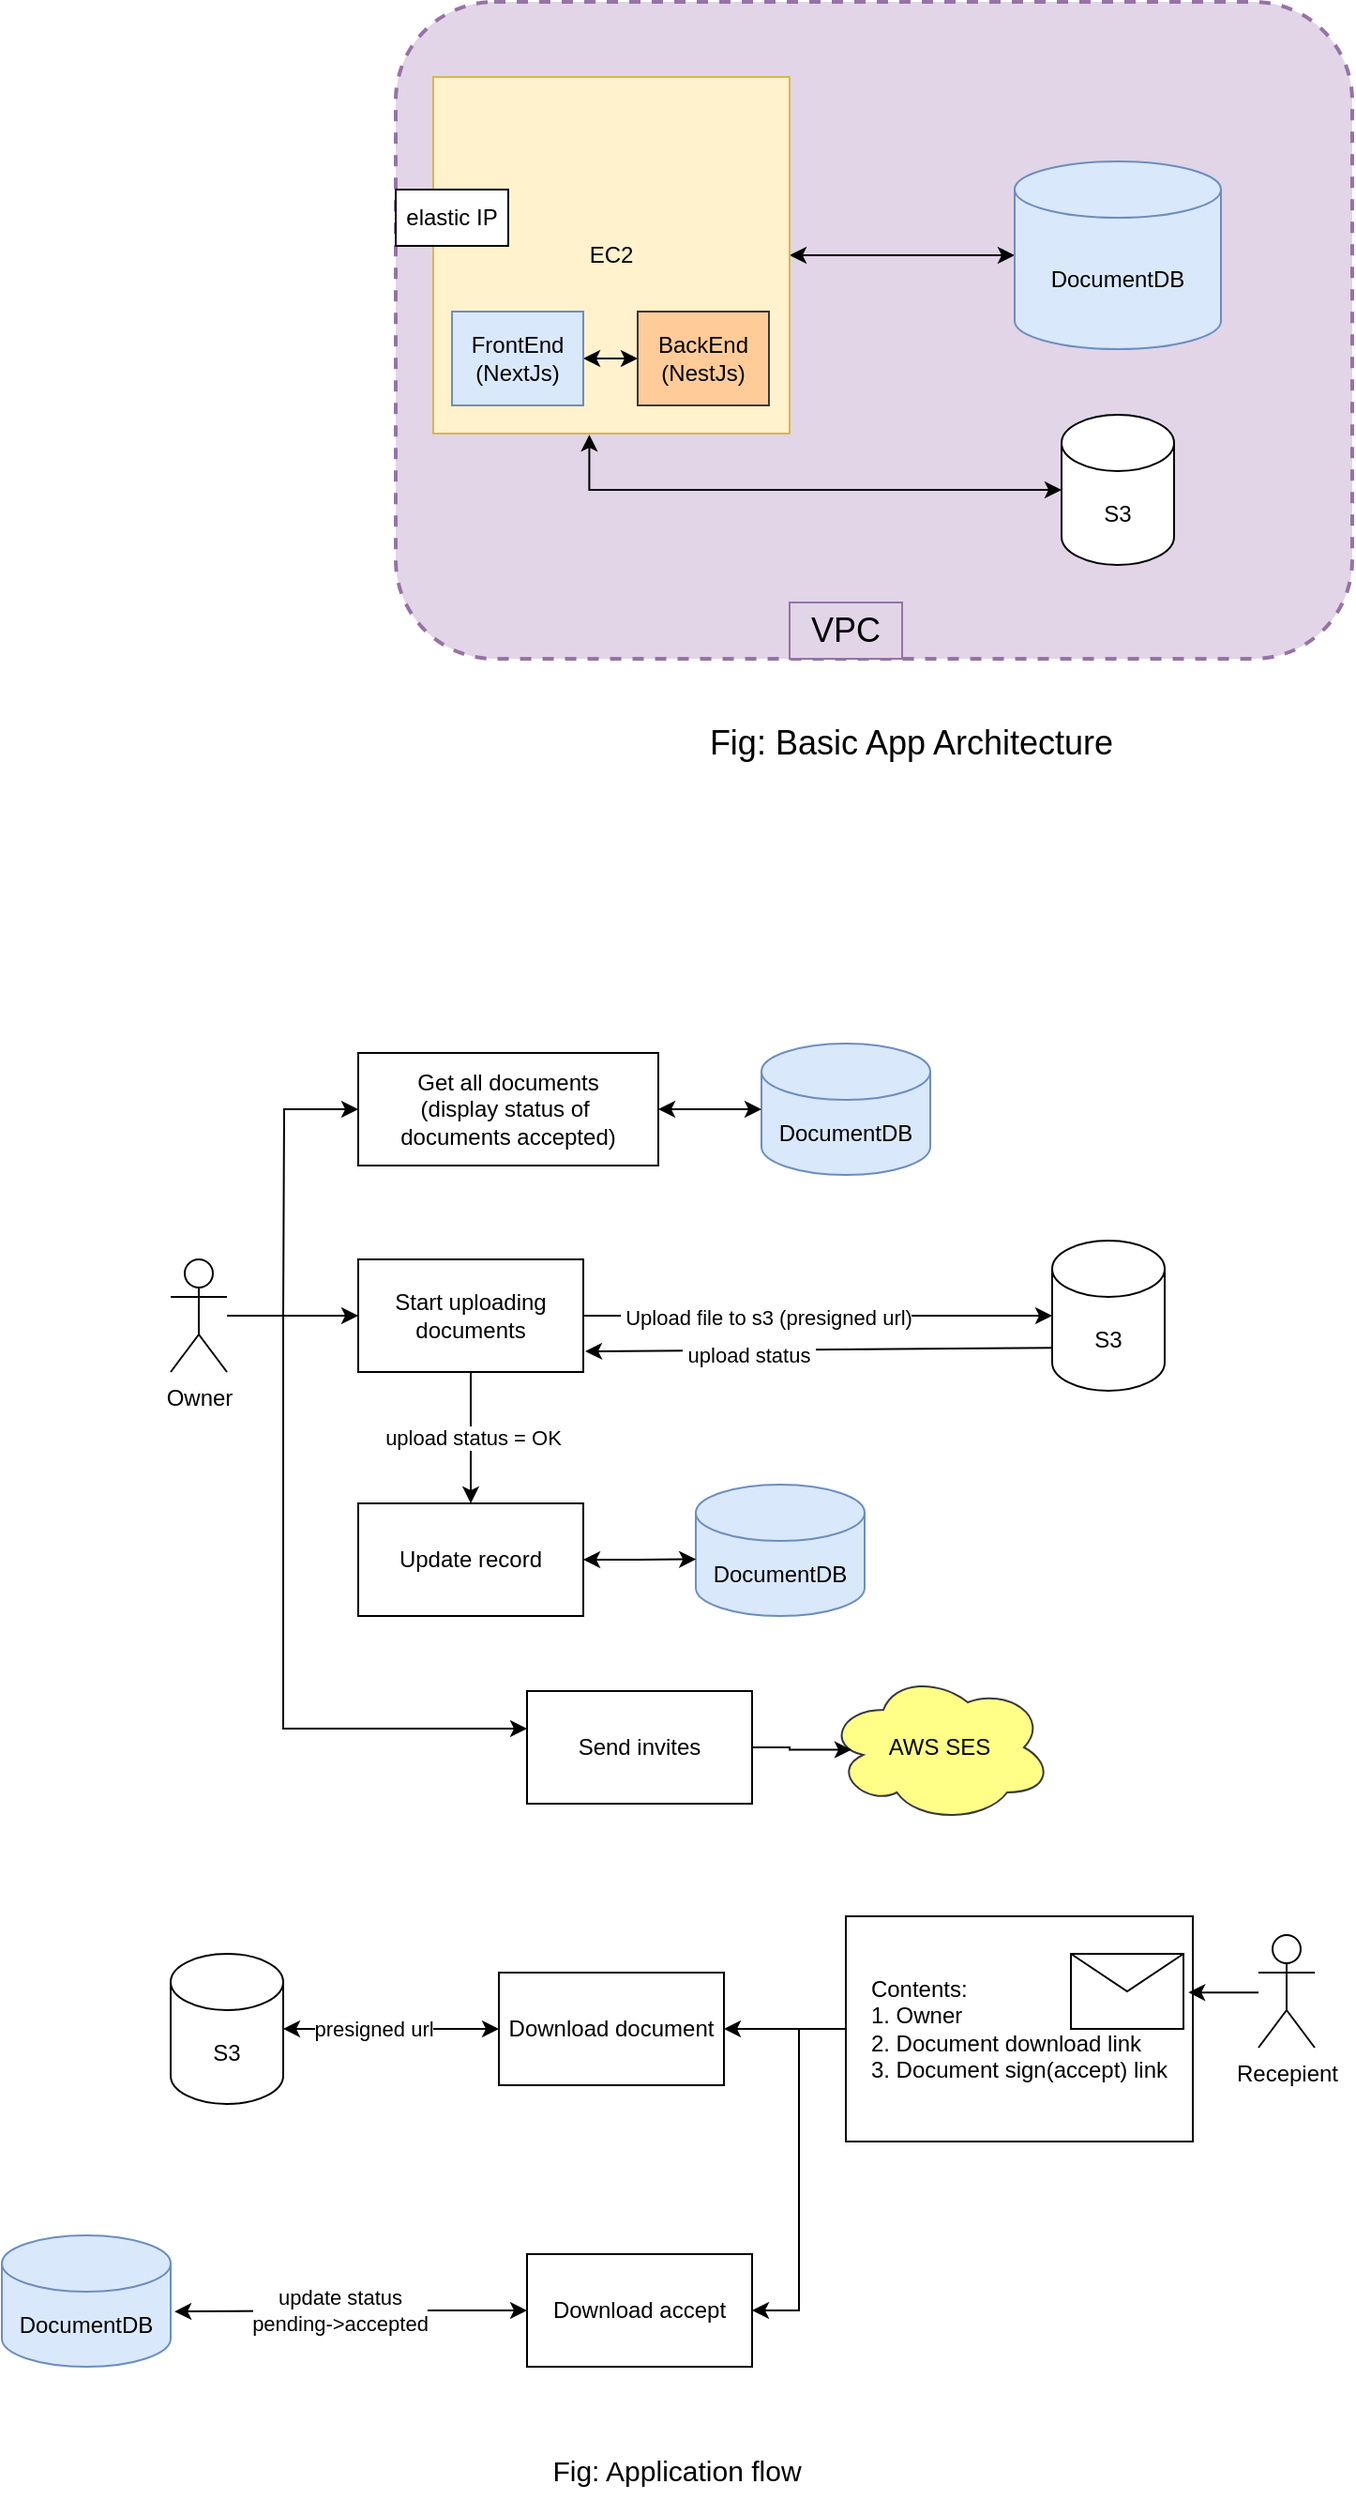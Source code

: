 <mxfile version="22.1.22" type="embed">
  <diagram id="-UDUpiiJdlt7e6rwThkJ" name="Page-1">
    <mxGraphModel dx="1064" dy="770" grid="1" gridSize="10" guides="1" tooltips="1" connect="1" arrows="1" fold="1" page="1" pageScale="1" pageWidth="850" pageHeight="1100" math="0" shadow="0">
      <root>
        <mxCell id="0" />
        <mxCell id="1" parent="0" />
        <mxCell id="2" value="" style="rounded=1;whiteSpace=wrap;html=1;dashed=1;strokeWidth=2;fillColor=#e1d5e7;strokeColor=#9673a6;" parent="1" vertex="1">
          <mxGeometry x="230" y="100" width="510" height="350" as="geometry" />
        </mxCell>
        <mxCell id="3" value="&lt;font style=&quot;font-size: 18px;&quot;&gt;VPC&lt;/font&gt;" style="text;html=1;strokeColor=#9673a6;fillColor=#e1d5e7;align=center;verticalAlign=middle;whiteSpace=wrap;rounded=0;" vertex="1" parent="1">
          <mxGeometry x="440" y="420" width="60" height="30" as="geometry" />
        </mxCell>
        <mxCell id="9" style="edgeStyle=orthogonalEdgeStyle;rounded=0;orthogonalLoop=1;jettySize=auto;html=1;startArrow=classic;startFill=1;" edge="1" parent="1" source="5" target="6">
          <mxGeometry relative="1" as="geometry" />
        </mxCell>
        <mxCell id="5" value="EC2" style="whiteSpace=wrap;html=1;aspect=fixed;fillColor=#fff2cc;strokeColor=#d6b656;" vertex="1" parent="1">
          <mxGeometry x="250" y="140" width="190" height="190" as="geometry" />
        </mxCell>
        <mxCell id="6" value="DocumentDB" style="shape=cylinder3;whiteSpace=wrap;html=1;boundedLbl=1;backgroundOutline=1;size=15;fillColor=#dae8fc;strokeColor=#6c8ebf;" vertex="1" parent="1">
          <mxGeometry x="560" y="185" width="110" height="100" as="geometry" />
        </mxCell>
        <mxCell id="16" style="edgeStyle=orthogonalEdgeStyle;rounded=0;orthogonalLoop=1;jettySize=auto;html=1;entryX=0;entryY=0.5;entryDx=0;entryDy=0;startArrow=classic;startFill=1;" edge="1" parent="1" source="7" target="8">
          <mxGeometry relative="1" as="geometry" />
        </mxCell>
        <mxCell id="7" value="FrontEnd&lt;br&gt;(NextJs)" style="rounded=0;whiteSpace=wrap;html=1;fillColor=#dae8fc;strokeColor=#6c8ebf;" vertex="1" parent="1">
          <mxGeometry x="260" y="265" width="70" height="50" as="geometry" />
        </mxCell>
        <mxCell id="8" value="BackEnd&lt;br&gt;(NestJs)" style="rounded=0;whiteSpace=wrap;html=1;fillColor=#ffcc99;strokeColor=#36393d;" vertex="1" parent="1">
          <mxGeometry x="359" y="265" width="70" height="50" as="geometry" />
        </mxCell>
        <mxCell id="10" value="elastic IP" style="rounded=0;whiteSpace=wrap;html=1;" vertex="1" parent="1">
          <mxGeometry x="230" y="200" width="60" height="30" as="geometry" />
        </mxCell>
        <mxCell id="11" value="&lt;font style=&quot;font-size: 18px;&quot;&gt;Fig: Basic App Architecture&lt;/font&gt;" style="text;html=1;strokeColor=none;fillColor=none;align=center;verticalAlign=middle;whiteSpace=wrap;rounded=0;" vertex="1" parent="1">
          <mxGeometry x="380" y="470" width="250" height="50" as="geometry" />
        </mxCell>
        <mxCell id="14" style="edgeStyle=orthogonalEdgeStyle;rounded=0;orthogonalLoop=1;jettySize=auto;html=1;entryX=0;entryY=0.5;entryDx=0;entryDy=0;" edge="1" parent="1" source="12" target="13">
          <mxGeometry relative="1" as="geometry" />
        </mxCell>
        <mxCell id="12" value="Owner" style="shape=umlActor;verticalLabelPosition=bottom;verticalAlign=top;html=1;outlineConnect=0;" vertex="1" parent="1">
          <mxGeometry x="110" y="770" width="30" height="60" as="geometry" />
        </mxCell>
        <mxCell id="27" style="edgeStyle=orthogonalEdgeStyle;rounded=0;orthogonalLoop=1;jettySize=auto;html=1;entryX=0.5;entryY=0;entryDx=0;entryDy=0;" edge="1" parent="1" source="13" target="26">
          <mxGeometry relative="1" as="geometry" />
        </mxCell>
        <mxCell id="28" value="upload status = OK" style="edgeLabel;html=1;align=center;verticalAlign=middle;resizable=0;points=[];" vertex="1" connectable="0" parent="27">
          <mxGeometry y="1" relative="1" as="geometry">
            <mxPoint as="offset" />
          </mxGeometry>
        </mxCell>
        <mxCell id="13" value="Start uploading&lt;br&gt;documents" style="rounded=0;whiteSpace=wrap;html=1;" vertex="1" parent="1">
          <mxGeometry x="210" y="770" width="120" height="60" as="geometry" />
        </mxCell>
        <mxCell id="15" value="S3" style="shape=cylinder3;whiteSpace=wrap;html=1;boundedLbl=1;backgroundOutline=1;size=15;" vertex="1" parent="1">
          <mxGeometry x="585" y="320" width="60" height="80" as="geometry" />
        </mxCell>
        <mxCell id="17" style="edgeStyle=orthogonalEdgeStyle;rounded=0;orthogonalLoop=1;jettySize=auto;html=1;entryX=0.438;entryY=1.003;entryDx=0;entryDy=0;entryPerimeter=0;startArrow=classic;startFill=1;" edge="1" parent="1" source="15" target="5">
          <mxGeometry relative="1" as="geometry" />
        </mxCell>
        <mxCell id="18" value="S3" style="shape=cylinder3;whiteSpace=wrap;html=1;boundedLbl=1;backgroundOutline=1;size=15;" vertex="1" parent="1">
          <mxGeometry x="580" y="760" width="60" height="80" as="geometry" />
        </mxCell>
        <mxCell id="19" style="edgeStyle=orthogonalEdgeStyle;rounded=0;orthogonalLoop=1;jettySize=auto;html=1;entryX=0;entryY=0.5;entryDx=0;entryDy=0;entryPerimeter=0;" edge="1" parent="1" source="13" target="18">
          <mxGeometry relative="1" as="geometry" />
        </mxCell>
        <mxCell id="20" value="&amp;nbsp;Upload file to s3 (presigned url)" style="edgeLabel;html=1;align=center;verticalAlign=middle;resizable=0;points=[];" vertex="1" connectable="0" parent="19">
          <mxGeometry x="-0.227" y="-1" relative="1" as="geometry">
            <mxPoint as="offset" />
          </mxGeometry>
        </mxCell>
        <mxCell id="24" value="" style="endArrow=classic;html=1;rounded=0;exitX=0;exitY=0.714;exitDx=0;exitDy=0;exitPerimeter=0;" edge="1" parent="1" source="18">
          <mxGeometry width="50" height="50" relative="1" as="geometry">
            <mxPoint x="360" y="890" as="sourcePoint" />
            <mxPoint x="331" y="819" as="targetPoint" />
          </mxGeometry>
        </mxCell>
        <mxCell id="25" value="&amp;nbsp;upload status&amp;nbsp;" style="edgeLabel;html=1;align=center;verticalAlign=middle;resizable=0;points=[];" vertex="1" connectable="0" parent="24">
          <mxGeometry x="0.304" y="2" relative="1" as="geometry">
            <mxPoint as="offset" />
          </mxGeometry>
        </mxCell>
        <mxCell id="26" value="Update record" style="rounded=0;whiteSpace=wrap;html=1;" vertex="1" parent="1">
          <mxGeometry x="210" y="900" width="120" height="60" as="geometry" />
        </mxCell>
        <mxCell id="29" value="" style="endArrow=classic;html=1;rounded=0;" edge="1" parent="1">
          <mxGeometry width="50" height="50" relative="1" as="geometry">
            <mxPoint x="170" y="800" as="sourcePoint" />
            <mxPoint x="300" y="1020" as="targetPoint" />
            <Array as="points">
              <mxPoint x="170" y="1020" />
            </Array>
          </mxGeometry>
        </mxCell>
        <mxCell id="30" value="Send invites" style="rounded=0;whiteSpace=wrap;html=1;" vertex="1" parent="1">
          <mxGeometry x="300" y="1000" width="120" height="60" as="geometry" />
        </mxCell>
        <mxCell id="32" value="DocumentDB" style="shape=cylinder3;whiteSpace=wrap;html=1;boundedLbl=1;backgroundOutline=1;size=15;fillColor=#dae8fc;strokeColor=#6c8ebf;" vertex="1" parent="1">
          <mxGeometry x="390" y="890" width="90" height="70" as="geometry" />
        </mxCell>
        <mxCell id="33" style="edgeStyle=orthogonalEdgeStyle;rounded=0;orthogonalLoop=1;jettySize=auto;html=1;entryX=0.001;entryY=0.568;entryDx=0;entryDy=0;entryPerimeter=0;startArrow=classic;startFill=1;" edge="1" parent="1" source="26" target="32">
          <mxGeometry relative="1" as="geometry" />
        </mxCell>
        <mxCell id="34" value="AWS SES" style="ellipse;shape=cloud;whiteSpace=wrap;html=1;fillColor=#ffff88;strokeColor=#36393d;" vertex="1" parent="1">
          <mxGeometry x="460" y="990" width="120" height="80" as="geometry" />
        </mxCell>
        <mxCell id="35" style="edgeStyle=orthogonalEdgeStyle;rounded=0;orthogonalLoop=1;jettySize=auto;html=1;entryX=0.108;entryY=0.516;entryDx=0;entryDy=0;entryPerimeter=0;" edge="1" parent="1" source="30" target="34">
          <mxGeometry relative="1" as="geometry" />
        </mxCell>
        <mxCell id="36" value="Recepient" style="shape=umlActor;verticalLabelPosition=bottom;verticalAlign=top;html=1;outlineConnect=0;" vertex="1" parent="1">
          <mxGeometry x="690" y="1130" width="30" height="60" as="geometry" />
        </mxCell>
        <mxCell id="41" style="edgeStyle=orthogonalEdgeStyle;rounded=0;orthogonalLoop=1;jettySize=auto;html=1;" edge="1" parent="1" source="38" target="40">
          <mxGeometry relative="1" as="geometry" />
        </mxCell>
        <mxCell id="46" style="edgeStyle=orthogonalEdgeStyle;rounded=0;orthogonalLoop=1;jettySize=auto;html=1;entryX=1;entryY=0.5;entryDx=0;entryDy=0;" edge="1" parent="1" source="38" target="45">
          <mxGeometry relative="1" as="geometry" />
        </mxCell>
        <mxCell id="38" value="&lt;div style=&quot;text-align: left;&quot;&gt;&lt;span style=&quot;background-color: initial;&quot;&gt;Contents:&lt;/span&gt;&lt;/div&gt;&lt;div style=&quot;text-align: left;&quot;&gt;&lt;span style=&quot;background-color: initial;&quot;&gt;1. Owner&lt;/span&gt;&lt;/div&gt;&lt;div style=&quot;text-align: left;&quot;&gt;&lt;span style=&quot;background-color: initial;&quot;&gt;2. Document download link&lt;/span&gt;&lt;/div&gt;&lt;div style=&quot;text-align: left;&quot;&gt;&lt;span style=&quot;background-color: initial;&quot;&gt;3. Document sign(accept) link&lt;/span&gt;&lt;/div&gt;" style="rounded=0;whiteSpace=wrap;html=1;" vertex="1" parent="1">
          <mxGeometry x="470" y="1120" width="185" height="120" as="geometry" />
        </mxCell>
        <mxCell id="31" value="" style="shape=message;html=1;html=1;outlineConnect=0;labelPosition=center;verticalLabelPosition=bottom;align=center;verticalAlign=top;" vertex="1" parent="1">
          <mxGeometry x="590" y="1140" width="60" height="40" as="geometry" />
        </mxCell>
        <mxCell id="39" style="edgeStyle=orthogonalEdgeStyle;rounded=0;orthogonalLoop=1;jettySize=auto;html=1;entryX=0.987;entryY=0.338;entryDx=0;entryDy=0;entryPerimeter=0;" edge="1" parent="1" source="36" target="38">
          <mxGeometry relative="1" as="geometry">
            <Array as="points">
              <mxPoint x="680" y="1160" />
            </Array>
          </mxGeometry>
        </mxCell>
        <mxCell id="40" value="Download document" style="rounded=0;whiteSpace=wrap;html=1;" vertex="1" parent="1">
          <mxGeometry x="285" y="1150" width="120" height="60" as="geometry" />
        </mxCell>
        <mxCell id="42" value="S3" style="shape=cylinder3;whiteSpace=wrap;html=1;boundedLbl=1;backgroundOutline=1;size=15;" vertex="1" parent="1">
          <mxGeometry x="110" y="1140" width="60" height="80" as="geometry" />
        </mxCell>
        <mxCell id="43" style="edgeStyle=orthogonalEdgeStyle;rounded=0;orthogonalLoop=1;jettySize=auto;html=1;entryX=1;entryY=0.5;entryDx=0;entryDy=0;entryPerimeter=0;startArrow=classic;startFill=1;" edge="1" parent="1" source="40" target="42">
          <mxGeometry relative="1" as="geometry" />
        </mxCell>
        <mxCell id="44" value="presigned url" style="edgeLabel;html=1;align=center;verticalAlign=middle;resizable=0;points=[];" vertex="1" connectable="0" parent="43">
          <mxGeometry x="0.162" relative="1" as="geometry">
            <mxPoint as="offset" />
          </mxGeometry>
        </mxCell>
        <mxCell id="45" value="Download accept" style="rounded=0;whiteSpace=wrap;html=1;" vertex="1" parent="1">
          <mxGeometry x="300" y="1300" width="120" height="60" as="geometry" />
        </mxCell>
        <mxCell id="47" value="DocumentDB" style="shape=cylinder3;whiteSpace=wrap;html=1;boundedLbl=1;backgroundOutline=1;size=15;fillColor=#dae8fc;strokeColor=#6c8ebf;" vertex="1" parent="1">
          <mxGeometry x="20" y="1290" width="90" height="70" as="geometry" />
        </mxCell>
        <mxCell id="48" style="edgeStyle=orthogonalEdgeStyle;rounded=0;orthogonalLoop=1;jettySize=auto;html=1;entryX=1.023;entryY=0.58;entryDx=0;entryDy=0;entryPerimeter=0;startArrow=classic;startFill=1;" edge="1" parent="1" source="45" target="47">
          <mxGeometry relative="1" as="geometry" />
        </mxCell>
        <mxCell id="49" value="update status&lt;br&gt;pending-&amp;gt;accepted&lt;br&gt;" style="edgeLabel;html=1;align=center;verticalAlign=middle;resizable=0;points=[];" vertex="1" connectable="0" parent="48">
          <mxGeometry x="0.306" relative="1" as="geometry">
            <mxPoint x="22" y="-1" as="offset" />
          </mxGeometry>
        </mxCell>
        <mxCell id="51" style="edgeStyle=orthogonalEdgeStyle;rounded=0;orthogonalLoop=1;jettySize=auto;html=1;endArrow=none;endFill=0;startArrow=classic;startFill=1;" edge="1" parent="1" source="50">
          <mxGeometry relative="1" as="geometry">
            <mxPoint x="170" y="800" as="targetPoint" />
          </mxGeometry>
        </mxCell>
        <mxCell id="50" value="Get all documents&lt;br&gt;(display status of&amp;nbsp;&lt;br&gt;documents accepted)" style="rounded=0;whiteSpace=wrap;html=1;" vertex="1" parent="1">
          <mxGeometry x="210" y="660" width="160" height="60" as="geometry" />
        </mxCell>
        <mxCell id="52" value="DocumentDB" style="shape=cylinder3;whiteSpace=wrap;html=1;boundedLbl=1;backgroundOutline=1;size=15;fillColor=#dae8fc;strokeColor=#6c8ebf;" vertex="1" parent="1">
          <mxGeometry x="425" y="655" width="90" height="70" as="geometry" />
        </mxCell>
        <mxCell id="53" style="edgeStyle=orthogonalEdgeStyle;rounded=0;orthogonalLoop=1;jettySize=auto;html=1;entryX=0;entryY=0.5;entryDx=0;entryDy=0;entryPerimeter=0;startArrow=classic;startFill=1;" edge="1" parent="1" source="50" target="52">
          <mxGeometry relative="1" as="geometry" />
        </mxCell>
        <mxCell id="54" value="&lt;font style=&quot;font-size: 15px;&quot;&gt;Fig: Application flow&lt;/font&gt;" style="text;html=1;strokeColor=none;fillColor=none;align=center;verticalAlign=middle;whiteSpace=wrap;rounded=0;" vertex="1" parent="1">
          <mxGeometry x="280" y="1400" width="200" height="30" as="geometry" />
        </mxCell>
      </root>
    </mxGraphModel>
  </diagram>
</mxfile>
